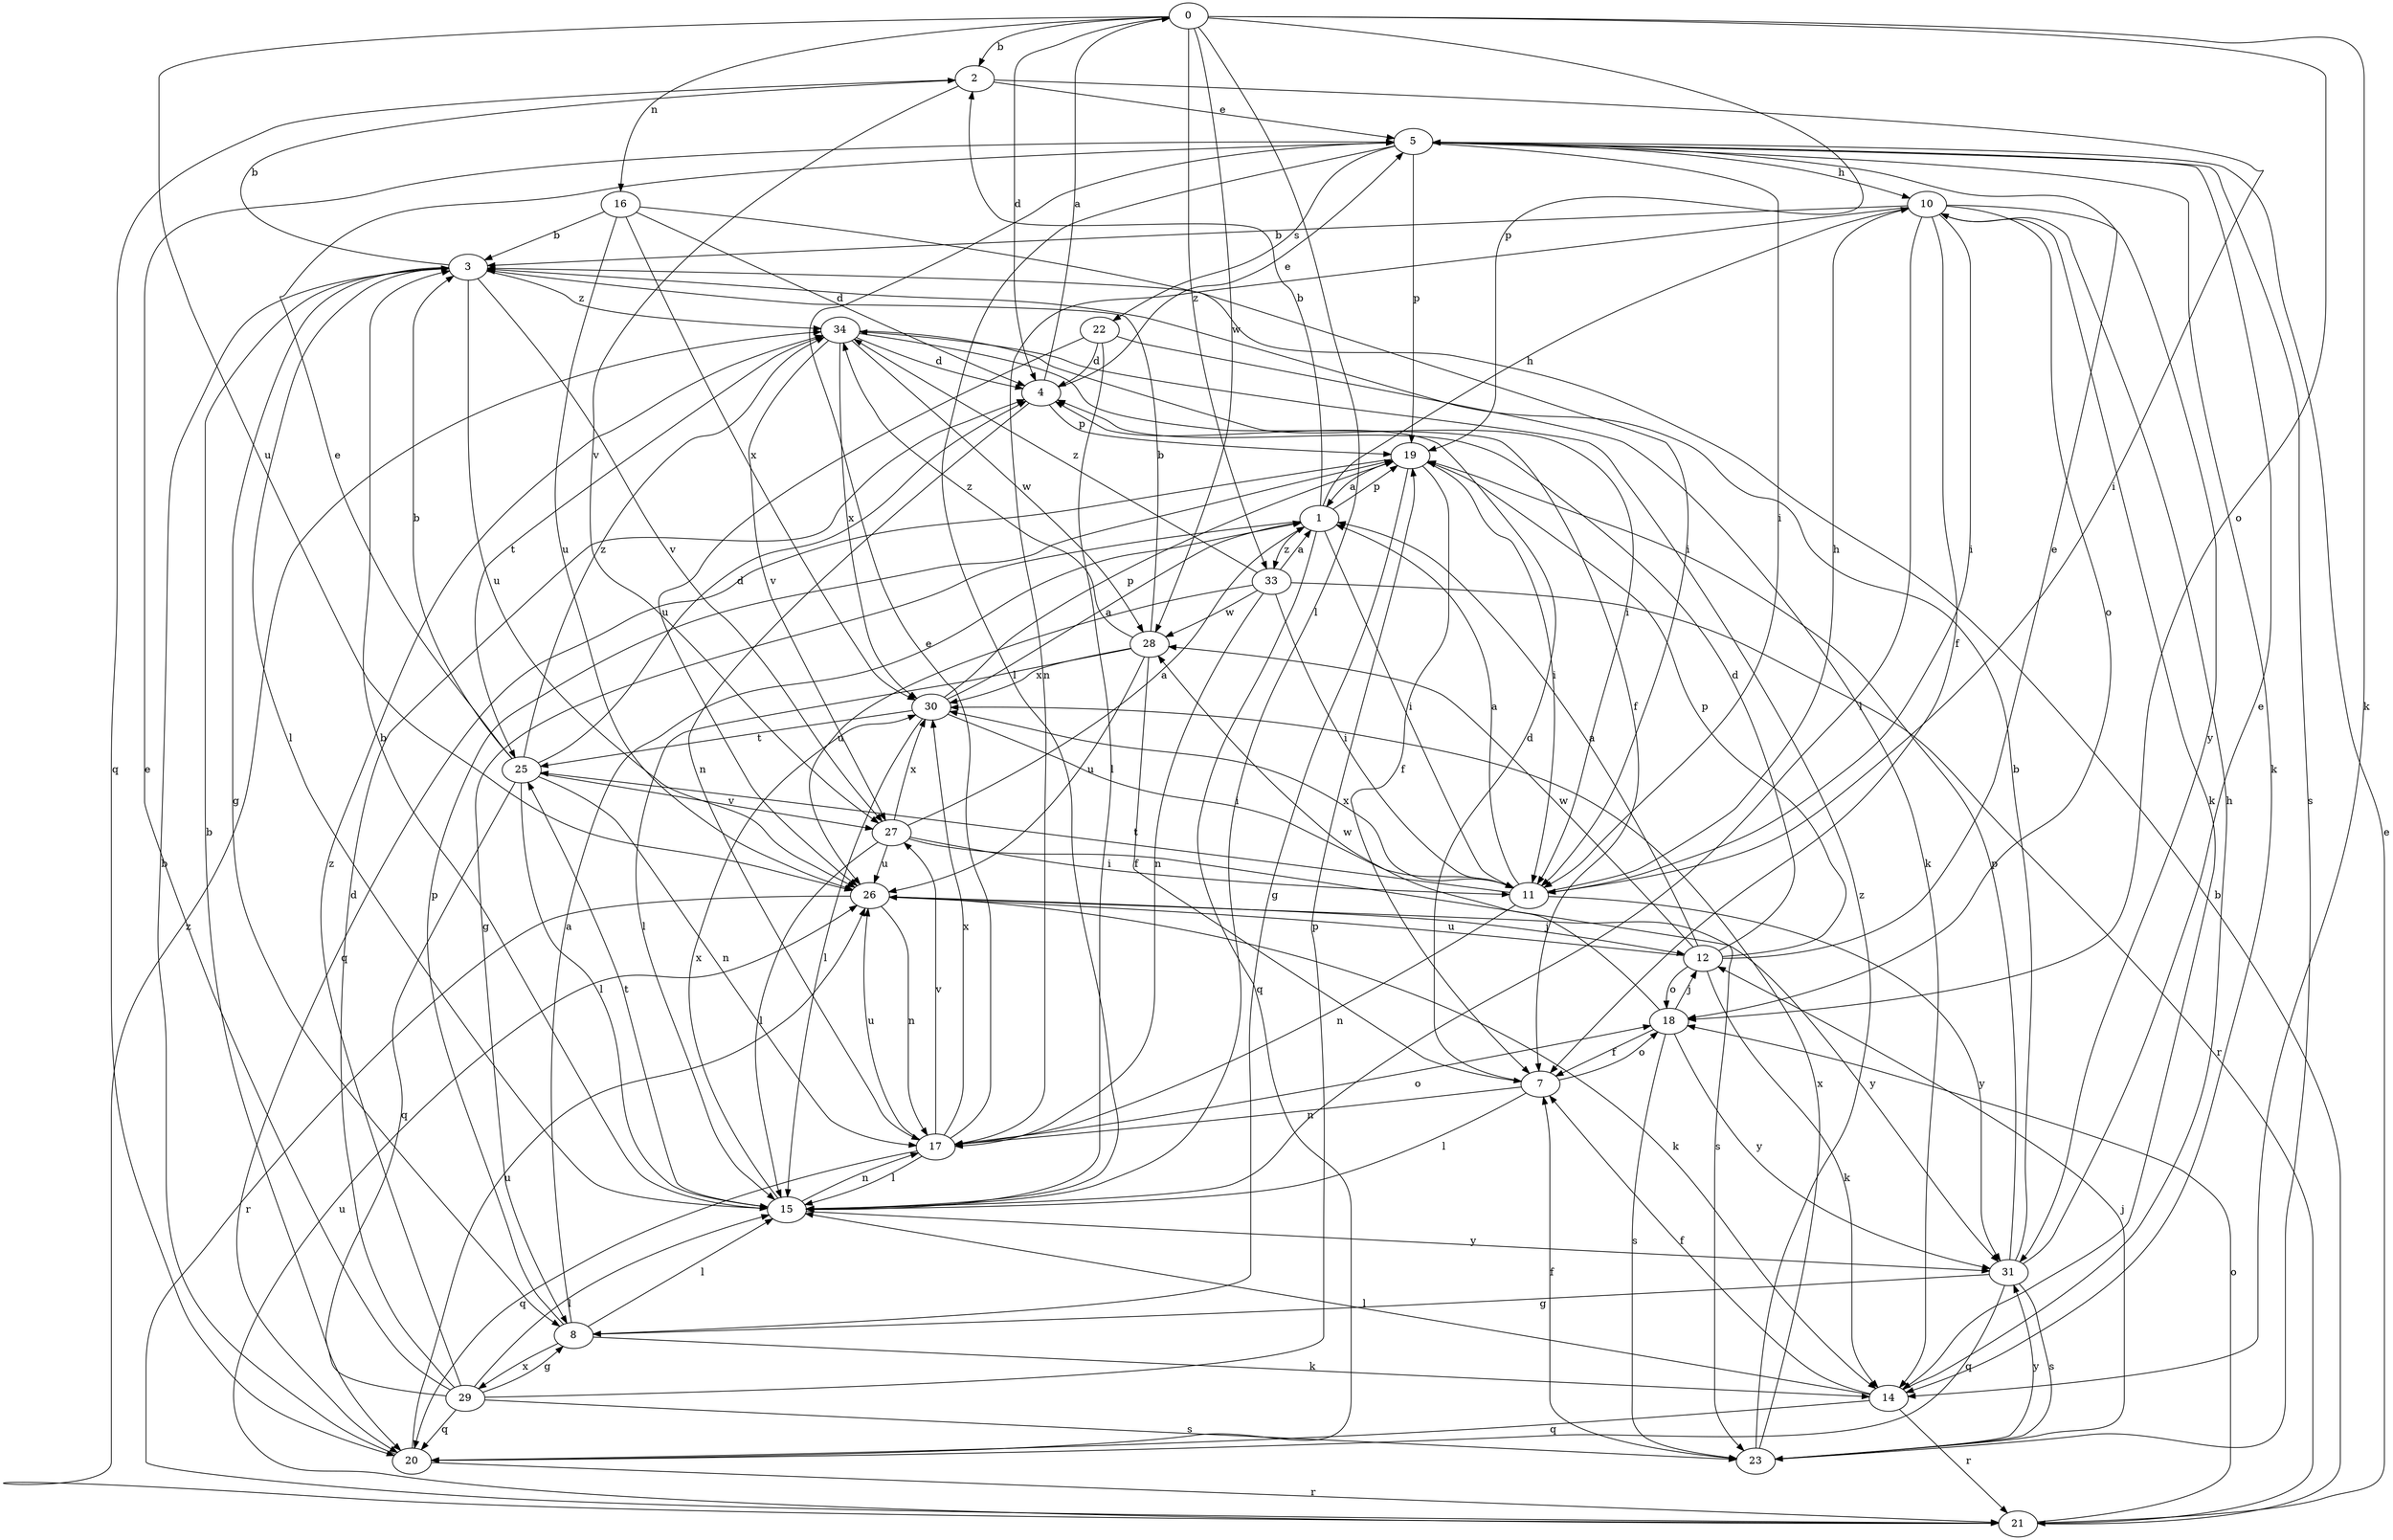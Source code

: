 strict digraph  {
0;
1;
2;
3;
4;
5;
7;
8;
10;
11;
12;
14;
15;
16;
17;
18;
19;
20;
21;
22;
23;
25;
26;
27;
28;
29;
30;
31;
33;
34;
0 -> 2  [label=b];
0 -> 4  [label=d];
0 -> 14  [label=k];
0 -> 15  [label=l];
0 -> 16  [label=n];
0 -> 18  [label=o];
0 -> 19  [label=p];
0 -> 26  [label=u];
0 -> 28  [label=w];
0 -> 33  [label=z];
1 -> 2  [label=b];
1 -> 8  [label=g];
1 -> 10  [label=h];
1 -> 11  [label=i];
1 -> 19  [label=p];
1 -> 20  [label=q];
1 -> 33  [label=z];
2 -> 5  [label=e];
2 -> 11  [label=i];
2 -> 20  [label=q];
2 -> 27  [label=v];
3 -> 2  [label=b];
3 -> 8  [label=g];
3 -> 15  [label=l];
3 -> 26  [label=u];
3 -> 27  [label=v];
3 -> 34  [label=z];
4 -> 0  [label=a];
4 -> 5  [label=e];
4 -> 17  [label=n];
4 -> 19  [label=p];
5 -> 10  [label=h];
5 -> 11  [label=i];
5 -> 14  [label=k];
5 -> 15  [label=l];
5 -> 19  [label=p];
5 -> 22  [label=s];
5 -> 23  [label=s];
7 -> 4  [label=d];
7 -> 15  [label=l];
7 -> 17  [label=n];
7 -> 18  [label=o];
8 -> 1  [label=a];
8 -> 14  [label=k];
8 -> 15  [label=l];
8 -> 19  [label=p];
8 -> 29  [label=x];
10 -> 3  [label=b];
10 -> 7  [label=f];
10 -> 11  [label=i];
10 -> 14  [label=k];
10 -> 15  [label=l];
10 -> 17  [label=n];
10 -> 18  [label=o];
10 -> 31  [label=y];
11 -> 1  [label=a];
11 -> 10  [label=h];
11 -> 17  [label=n];
11 -> 25  [label=t];
11 -> 30  [label=x];
11 -> 31  [label=y];
12 -> 1  [label=a];
12 -> 4  [label=d];
12 -> 5  [label=e];
12 -> 14  [label=k];
12 -> 18  [label=o];
12 -> 19  [label=p];
12 -> 26  [label=u];
12 -> 28  [label=w];
14 -> 7  [label=f];
14 -> 10  [label=h];
14 -> 15  [label=l];
14 -> 20  [label=q];
14 -> 21  [label=r];
15 -> 3  [label=b];
15 -> 17  [label=n];
15 -> 25  [label=t];
15 -> 30  [label=x];
15 -> 31  [label=y];
16 -> 3  [label=b];
16 -> 4  [label=d];
16 -> 11  [label=i];
16 -> 26  [label=u];
16 -> 30  [label=x];
17 -> 5  [label=e];
17 -> 15  [label=l];
17 -> 18  [label=o];
17 -> 20  [label=q];
17 -> 26  [label=u];
17 -> 27  [label=v];
17 -> 30  [label=x];
18 -> 7  [label=f];
18 -> 12  [label=j];
18 -> 23  [label=s];
18 -> 28  [label=w];
18 -> 31  [label=y];
19 -> 1  [label=a];
19 -> 7  [label=f];
19 -> 8  [label=g];
19 -> 11  [label=i];
19 -> 20  [label=q];
20 -> 3  [label=b];
20 -> 21  [label=r];
20 -> 26  [label=u];
21 -> 3  [label=b];
21 -> 5  [label=e];
21 -> 18  [label=o];
21 -> 26  [label=u];
21 -> 34  [label=z];
22 -> 4  [label=d];
22 -> 14  [label=k];
22 -> 15  [label=l];
22 -> 26  [label=u];
23 -> 7  [label=f];
23 -> 12  [label=j];
23 -> 30  [label=x];
23 -> 31  [label=y];
23 -> 34  [label=z];
25 -> 3  [label=b];
25 -> 4  [label=d];
25 -> 5  [label=e];
25 -> 15  [label=l];
25 -> 17  [label=n];
25 -> 20  [label=q];
25 -> 27  [label=v];
25 -> 34  [label=z];
26 -> 12  [label=j];
26 -> 14  [label=k];
26 -> 17  [label=n];
26 -> 21  [label=r];
26 -> 31  [label=y];
27 -> 1  [label=a];
27 -> 11  [label=i];
27 -> 15  [label=l];
27 -> 23  [label=s];
27 -> 26  [label=u];
27 -> 30  [label=x];
28 -> 3  [label=b];
28 -> 7  [label=f];
28 -> 15  [label=l];
28 -> 26  [label=u];
28 -> 30  [label=x];
28 -> 34  [label=z];
29 -> 3  [label=b];
29 -> 4  [label=d];
29 -> 5  [label=e];
29 -> 8  [label=g];
29 -> 15  [label=l];
29 -> 19  [label=p];
29 -> 20  [label=q];
29 -> 23  [label=s];
29 -> 34  [label=z];
30 -> 1  [label=a];
30 -> 11  [label=i];
30 -> 15  [label=l];
30 -> 19  [label=p];
30 -> 25  [label=t];
31 -> 3  [label=b];
31 -> 5  [label=e];
31 -> 8  [label=g];
31 -> 19  [label=p];
31 -> 20  [label=q];
31 -> 23  [label=s];
33 -> 1  [label=a];
33 -> 11  [label=i];
33 -> 17  [label=n];
33 -> 21  [label=r];
33 -> 26  [label=u];
33 -> 28  [label=w];
33 -> 34  [label=z];
34 -> 4  [label=d];
34 -> 7  [label=f];
34 -> 11  [label=i];
34 -> 25  [label=t];
34 -> 27  [label=v];
34 -> 28  [label=w];
34 -> 30  [label=x];
}
